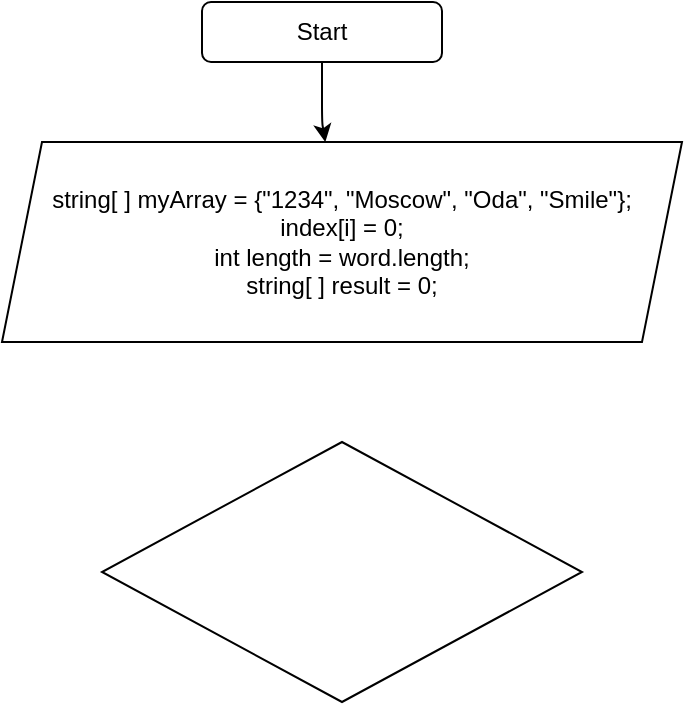 <mxfile>
    <diagram id="8uHcilVIY4l3KLFmJI9Z" name="Страница 1">
        <mxGraphModel dx="549" dy="399" grid="1" gridSize="10" guides="1" tooltips="1" connect="1" arrows="1" fold="1" page="1" pageScale="1" pageWidth="827" pageHeight="1169" math="0" shadow="0">
            <root>
                <mxCell id="0"/>
                <mxCell id="1" parent="0"/>
                <mxCell id="9" value="" style="edgeStyle=none;html=1;" edge="1" parent="1" source="2" target="4">
                    <mxGeometry relative="1" as="geometry">
                        <Array as="points">
                            <mxPoint x="270" y="60"/>
                        </Array>
                    </mxGeometry>
                </mxCell>
                <mxCell id="2" value="Start" style="rounded=1;whiteSpace=wrap;html=1;" vertex="1" parent="1">
                    <mxGeometry x="210" width="120" height="30" as="geometry"/>
                </mxCell>
                <mxCell id="4" value="string[ ] myArray = {&quot;1234&quot;, &quot;Moscow&quot;, &quot;Oda&quot;, &quot;Smile&quot;};&lt;br&gt;index[i] = 0;&lt;br&gt;int length = word.length;&lt;br&gt;string[ ] result = 0;&lt;br&gt;" style="shape=parallelogram;perimeter=parallelogramPerimeter;whiteSpace=wrap;html=1;fixedSize=1;" vertex="1" parent="1">
                    <mxGeometry x="110" y="70" width="340" height="100" as="geometry"/>
                </mxCell>
                <mxCell id="7" value="" style="rhombus;whiteSpace=wrap;html=1;" vertex="1" parent="1">
                    <mxGeometry x="160" y="220" width="240" height="130" as="geometry"/>
                </mxCell>
            </root>
        </mxGraphModel>
    </diagram>
</mxfile>
